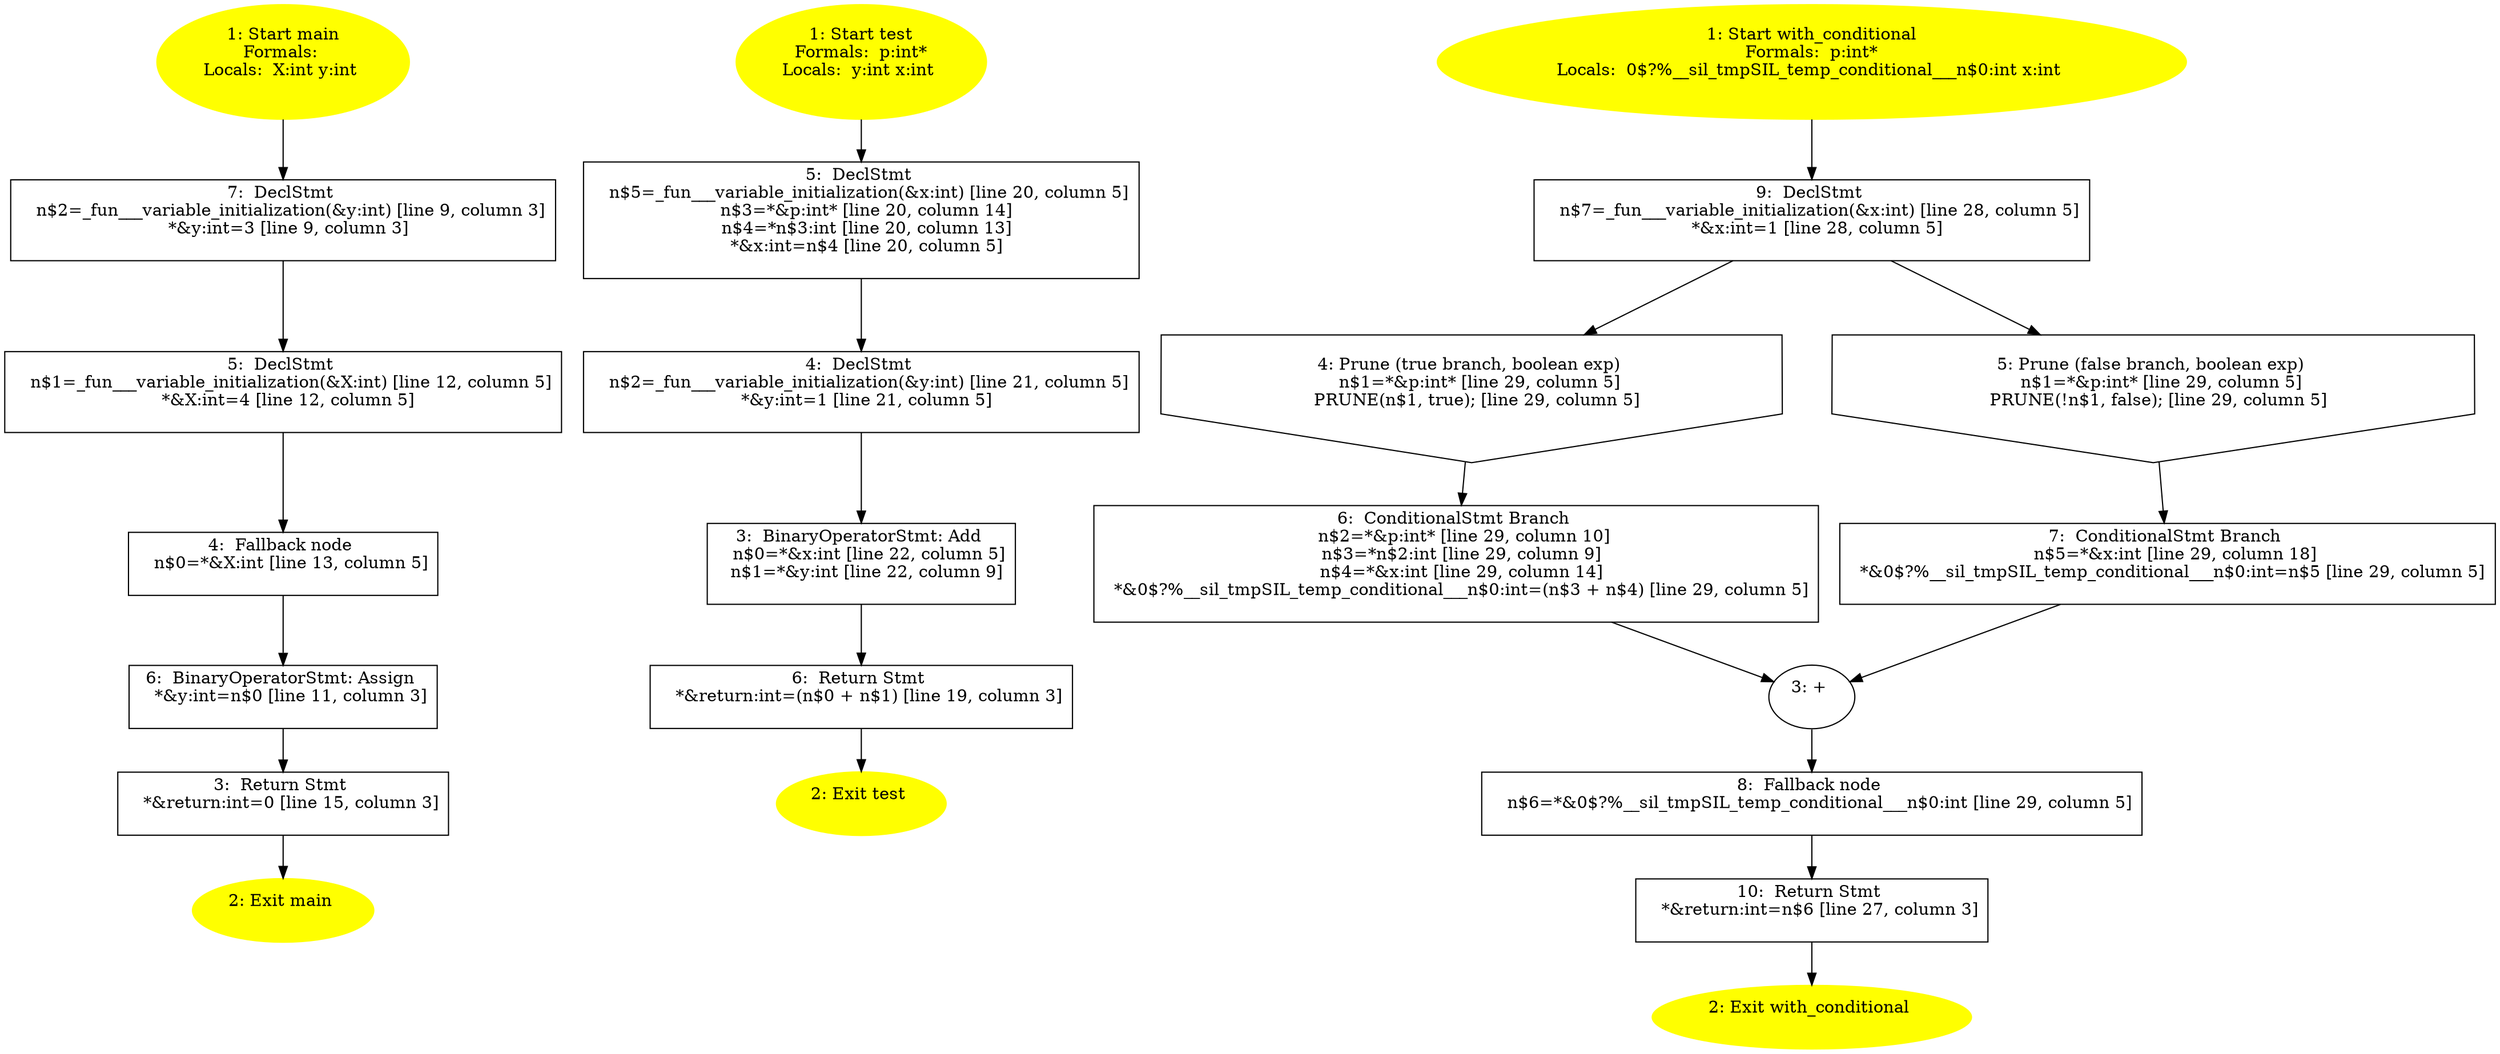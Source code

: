 /* @generated */
digraph cfg {
"main.fad58de7366495db4650cfefac2fcd61_1" [label="1: Start main\nFormals: \nLocals:  X:int y:int \n  " color=yellow style=filled]
	

	 "main.fad58de7366495db4650cfefac2fcd61_1" -> "main.fad58de7366495db4650cfefac2fcd61_7" ;
"main.fad58de7366495db4650cfefac2fcd61_2" [label="2: Exit main \n  " color=yellow style=filled]
	

"main.fad58de7366495db4650cfefac2fcd61_3" [label="3:  Return Stmt \n   *&return:int=0 [line 15, column 3]\n " shape="box"]
	

	 "main.fad58de7366495db4650cfefac2fcd61_3" -> "main.fad58de7366495db4650cfefac2fcd61_2" ;
"main.fad58de7366495db4650cfefac2fcd61_4" [label="4:  Fallback node \n   n$0=*&X:int [line 13, column 5]\n " shape="box"]
	

	 "main.fad58de7366495db4650cfefac2fcd61_4" -> "main.fad58de7366495db4650cfefac2fcd61_6" ;
"main.fad58de7366495db4650cfefac2fcd61_5" [label="5:  DeclStmt \n   n$1=_fun___variable_initialization(&X:int) [line 12, column 5]\n  *&X:int=4 [line 12, column 5]\n " shape="box"]
	

	 "main.fad58de7366495db4650cfefac2fcd61_5" -> "main.fad58de7366495db4650cfefac2fcd61_4" ;
"main.fad58de7366495db4650cfefac2fcd61_6" [label="6:  BinaryOperatorStmt: Assign \n   *&y:int=n$0 [line 11, column 3]\n " shape="box"]
	

	 "main.fad58de7366495db4650cfefac2fcd61_6" -> "main.fad58de7366495db4650cfefac2fcd61_3" ;
"main.fad58de7366495db4650cfefac2fcd61_7" [label="7:  DeclStmt \n   n$2=_fun___variable_initialization(&y:int) [line 9, column 3]\n  *&y:int=3 [line 9, column 3]\n " shape="box"]
	

	 "main.fad58de7366495db4650cfefac2fcd61_7" -> "main.fad58de7366495db4650cfefac2fcd61_5" ;
"test.098f6bcd4621d373cade4e832627b4f6_1" [label="1: Start test\nFormals:  p:int*\nLocals:  y:int x:int \n  " color=yellow style=filled]
	

	 "test.098f6bcd4621d373cade4e832627b4f6_1" -> "test.098f6bcd4621d373cade4e832627b4f6_5" ;
"test.098f6bcd4621d373cade4e832627b4f6_2" [label="2: Exit test \n  " color=yellow style=filled]
	

"test.098f6bcd4621d373cade4e832627b4f6_3" [label="3:  BinaryOperatorStmt: Add \n   n$0=*&x:int [line 22, column 5]\n  n$1=*&y:int [line 22, column 9]\n " shape="box"]
	

	 "test.098f6bcd4621d373cade4e832627b4f6_3" -> "test.098f6bcd4621d373cade4e832627b4f6_6" ;
"test.098f6bcd4621d373cade4e832627b4f6_4" [label="4:  DeclStmt \n   n$2=_fun___variable_initialization(&y:int) [line 21, column 5]\n  *&y:int=1 [line 21, column 5]\n " shape="box"]
	

	 "test.098f6bcd4621d373cade4e832627b4f6_4" -> "test.098f6bcd4621d373cade4e832627b4f6_3" ;
"test.098f6bcd4621d373cade4e832627b4f6_5" [label="5:  DeclStmt \n   n$5=_fun___variable_initialization(&x:int) [line 20, column 5]\n  n$3=*&p:int* [line 20, column 14]\n  n$4=*n$3:int [line 20, column 13]\n  *&x:int=n$4 [line 20, column 5]\n " shape="box"]
	

	 "test.098f6bcd4621d373cade4e832627b4f6_5" -> "test.098f6bcd4621d373cade4e832627b4f6_4" ;
"test.098f6bcd4621d373cade4e832627b4f6_6" [label="6:  Return Stmt \n   *&return:int=(n$0 + n$1) [line 19, column 3]\n " shape="box"]
	

	 "test.098f6bcd4621d373cade4e832627b4f6_6" -> "test.098f6bcd4621d373cade4e832627b4f6_2" ;
"with_conditional.c7f3381cc5bd6cfe19bc60c013ae8f1c_1" [label="1: Start with_conditional\nFormals:  p:int*\nLocals:  0$?%__sil_tmpSIL_temp_conditional___n$0:int x:int \n  " color=yellow style=filled]
	

	 "with_conditional.c7f3381cc5bd6cfe19bc60c013ae8f1c_1" -> "with_conditional.c7f3381cc5bd6cfe19bc60c013ae8f1c_9" ;
"with_conditional.c7f3381cc5bd6cfe19bc60c013ae8f1c_2" [label="2: Exit with_conditional \n  " color=yellow style=filled]
	

"with_conditional.c7f3381cc5bd6cfe19bc60c013ae8f1c_3" [label="3: + \n  " ]
	

	 "with_conditional.c7f3381cc5bd6cfe19bc60c013ae8f1c_3" -> "with_conditional.c7f3381cc5bd6cfe19bc60c013ae8f1c_8" ;
"with_conditional.c7f3381cc5bd6cfe19bc60c013ae8f1c_4" [label="4: Prune (true branch, boolean exp) \n   n$1=*&p:int* [line 29, column 5]\n  PRUNE(n$1, true); [line 29, column 5]\n " shape="invhouse"]
	

	 "with_conditional.c7f3381cc5bd6cfe19bc60c013ae8f1c_4" -> "with_conditional.c7f3381cc5bd6cfe19bc60c013ae8f1c_6" ;
"with_conditional.c7f3381cc5bd6cfe19bc60c013ae8f1c_5" [label="5: Prune (false branch, boolean exp) \n   n$1=*&p:int* [line 29, column 5]\n  PRUNE(!n$1, false); [line 29, column 5]\n " shape="invhouse"]
	

	 "with_conditional.c7f3381cc5bd6cfe19bc60c013ae8f1c_5" -> "with_conditional.c7f3381cc5bd6cfe19bc60c013ae8f1c_7" ;
"with_conditional.c7f3381cc5bd6cfe19bc60c013ae8f1c_6" [label="6:  ConditionalStmt Branch \n   n$2=*&p:int* [line 29, column 10]\n  n$3=*n$2:int [line 29, column 9]\n  n$4=*&x:int [line 29, column 14]\n  *&0$?%__sil_tmpSIL_temp_conditional___n$0:int=(n$3 + n$4) [line 29, column 5]\n " shape="box"]
	

	 "with_conditional.c7f3381cc5bd6cfe19bc60c013ae8f1c_6" -> "with_conditional.c7f3381cc5bd6cfe19bc60c013ae8f1c_3" ;
"with_conditional.c7f3381cc5bd6cfe19bc60c013ae8f1c_7" [label="7:  ConditionalStmt Branch \n   n$5=*&x:int [line 29, column 18]\n  *&0$?%__sil_tmpSIL_temp_conditional___n$0:int=n$5 [line 29, column 5]\n " shape="box"]
	

	 "with_conditional.c7f3381cc5bd6cfe19bc60c013ae8f1c_7" -> "with_conditional.c7f3381cc5bd6cfe19bc60c013ae8f1c_3" ;
"with_conditional.c7f3381cc5bd6cfe19bc60c013ae8f1c_8" [label="8:  Fallback node \n   n$6=*&0$?%__sil_tmpSIL_temp_conditional___n$0:int [line 29, column 5]\n " shape="box"]
	

	 "with_conditional.c7f3381cc5bd6cfe19bc60c013ae8f1c_8" -> "with_conditional.c7f3381cc5bd6cfe19bc60c013ae8f1c_10" ;
"with_conditional.c7f3381cc5bd6cfe19bc60c013ae8f1c_9" [label="9:  DeclStmt \n   n$7=_fun___variable_initialization(&x:int) [line 28, column 5]\n  *&x:int=1 [line 28, column 5]\n " shape="box"]
	

	 "with_conditional.c7f3381cc5bd6cfe19bc60c013ae8f1c_9" -> "with_conditional.c7f3381cc5bd6cfe19bc60c013ae8f1c_4" ;
	 "with_conditional.c7f3381cc5bd6cfe19bc60c013ae8f1c_9" -> "with_conditional.c7f3381cc5bd6cfe19bc60c013ae8f1c_5" ;
"with_conditional.c7f3381cc5bd6cfe19bc60c013ae8f1c_10" [label="10:  Return Stmt \n   *&return:int=n$6 [line 27, column 3]\n " shape="box"]
	

	 "with_conditional.c7f3381cc5bd6cfe19bc60c013ae8f1c_10" -> "with_conditional.c7f3381cc5bd6cfe19bc60c013ae8f1c_2" ;
}
